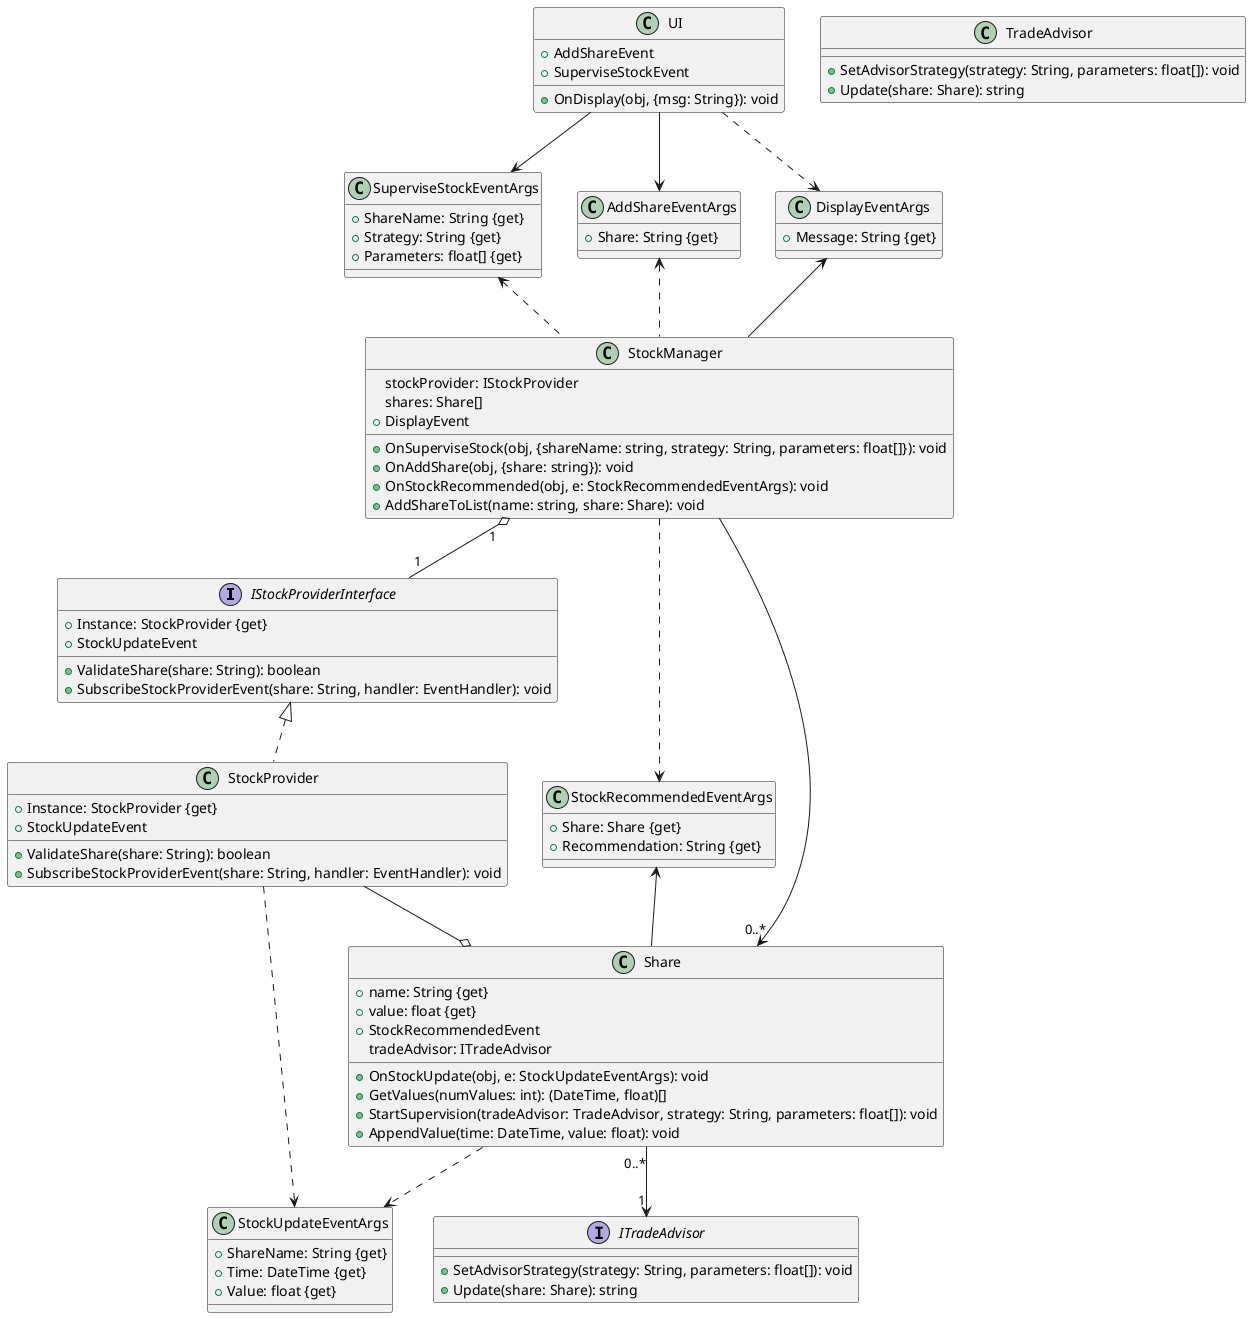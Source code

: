 @startuml

' Classes and Interfaces
interface IStockProviderInterface {
    + Instance: StockProvider {get}
    + StockUpdateEvent
    + ValidateShare(share: String): boolean
    + SubscribeStockProviderEvent(share: String, handler: EventHandler): void
}

interface ITradeAdvisor {
    + SetAdvisorStrategy(strategy: String, parameters: float[]): void
    + Update(share: Share): string
}

class UI {
    + AddShareEvent
    + SuperviseStockEvent
    + OnDisplay(obj, {msg: String}): void
}

class SuperviseStockEventArgs {
    + ShareName: String {get}
    + Strategy: String {get}
    + Parameters: float[] {get}
}

class AddShareEventArgs {
    + Share: String {get}
}

class DisplayEventArgs {
    + Message: String {get}
}

class StockManager {
    + OnSuperviseStock(obj, {shareName: string, strategy: String, parameters: float[]}): void
    + OnAddShare(obj, {share: string}): void
    + OnStockRecommended(obj, e: StockRecommendedEventArgs): void
    + AddShareToList(name: string, share: Share): void
    stockProvider: IStockProvider
    shares: Share[]
    + DisplayEvent
}

class StockRecommendedEventArgs {
    + Share: Share {get}
    + Recommendation: String {get}
}

class StockProvider {
    + Instance: StockProvider {get}
    + StockUpdateEvent
    + ValidateShare(share: String): boolean
    + SubscribeStockProviderEvent(share: String, handler: EventHandler): void
}

class Share {
    + name: String {get}
    + value: float {get}
    + StockRecommendedEvent
    + OnStockUpdate(obj, e: StockUpdateEventArgs): void
    + GetValues(numValues: int): (DateTime, float)[]
    + StartSupervision(tradeAdvisor: TradeAdvisor, strategy: String, parameters: float[]): void
    + AppendValue(time: DateTime, value: float): void
    tradeAdvisor: ITradeAdvisor
}

class StockUpdateEventArgs {
    + ShareName: String {get}
    + Time: DateTime {get}
    + Value: float {get}
}

class TradeAdvisor {
    + SetAdvisorStrategy(strategy: String, parameters: float[]): void
    + Update(share: Share): string
}




' Relationships
UI --> AddShareEventArgs
UI --> SuperviseStockEventArgs
UI ..> DisplayEventArgs
DisplayEventArgs <-- StockManager
AddShareEventArgs <.. StockManager
SuperviseStockEventArgs <.. StockManager
StockManager ..> StockRecommendedEventArgs
StockRecommendedEventArgs <-- Share
StockManager  -->"0..*" Share
StockManager "1" o-- "1" IStockProviderInterface
IStockProviderInterface <|.. StockProvider
StockProvider --o Share
Share "0..*" --> "1" ITradeAdvisor
Share ..> StockUpdateEventArgs
StockProvider ..> StockUpdateEventArgs



@enduml
